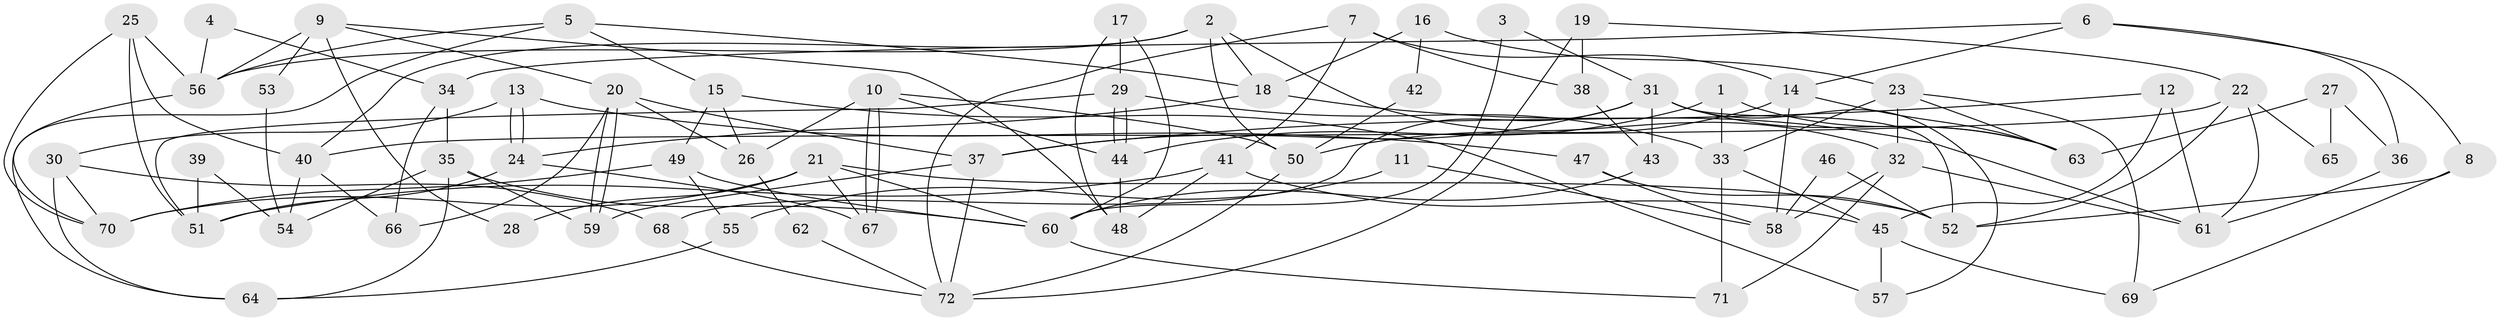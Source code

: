 // Generated by graph-tools (version 1.1) at 2025/11/02/27/25 16:11:21]
// undirected, 72 vertices, 144 edges
graph export_dot {
graph [start="1"]
  node [color=gray90,style=filled];
  1;
  2;
  3;
  4;
  5;
  6;
  7;
  8;
  9;
  10;
  11;
  12;
  13;
  14;
  15;
  16;
  17;
  18;
  19;
  20;
  21;
  22;
  23;
  24;
  25;
  26;
  27;
  28;
  29;
  30;
  31;
  32;
  33;
  34;
  35;
  36;
  37;
  38;
  39;
  40;
  41;
  42;
  43;
  44;
  45;
  46;
  47;
  48;
  49;
  50;
  51;
  52;
  53;
  54;
  55;
  56;
  57;
  58;
  59;
  60;
  61;
  62;
  63;
  64;
  65;
  66;
  67;
  68;
  69;
  70;
  71;
  72;
  1 -- 44;
  1 -- 33;
  1 -- 63;
  2 -- 56;
  2 -- 50;
  2 -- 18;
  2 -- 32;
  2 -- 40;
  3 -- 60;
  3 -- 31;
  4 -- 34;
  4 -- 56;
  5 -- 56;
  5 -- 64;
  5 -- 15;
  5 -- 18;
  6 -- 8;
  6 -- 14;
  6 -- 34;
  6 -- 36;
  7 -- 14;
  7 -- 38;
  7 -- 41;
  7 -- 72;
  8 -- 69;
  8 -- 52;
  9 -- 48;
  9 -- 20;
  9 -- 28;
  9 -- 53;
  9 -- 56;
  10 -- 67;
  10 -- 67;
  10 -- 44;
  10 -- 26;
  10 -- 50;
  11 -- 58;
  11 -- 55;
  12 -- 45;
  12 -- 37;
  12 -- 61;
  13 -- 24;
  13 -- 24;
  13 -- 30;
  13 -- 47;
  14 -- 63;
  14 -- 50;
  14 -- 58;
  15 -- 26;
  15 -- 49;
  15 -- 57;
  16 -- 23;
  16 -- 18;
  16 -- 42;
  17 -- 60;
  17 -- 29;
  17 -- 48;
  18 -- 24;
  18 -- 61;
  19 -- 72;
  19 -- 22;
  19 -- 38;
  20 -- 59;
  20 -- 59;
  20 -- 37;
  20 -- 26;
  20 -- 66;
  21 -- 67;
  21 -- 60;
  21 -- 28;
  21 -- 52;
  21 -- 70;
  22 -- 61;
  22 -- 52;
  22 -- 40;
  22 -- 65;
  23 -- 33;
  23 -- 32;
  23 -- 63;
  23 -- 69;
  24 -- 51;
  24 -- 67;
  25 -- 40;
  25 -- 56;
  25 -- 51;
  25 -- 70;
  26 -- 62;
  27 -- 63;
  27 -- 36;
  27 -- 65;
  29 -- 51;
  29 -- 44;
  29 -- 44;
  29 -- 33;
  30 -- 68;
  30 -- 70;
  30 -- 64;
  31 -- 63;
  31 -- 52;
  31 -- 37;
  31 -- 43;
  31 -- 57;
  31 -- 68;
  32 -- 61;
  32 -- 58;
  32 -- 71;
  33 -- 45;
  33 -- 71;
  34 -- 66;
  34 -- 35;
  35 -- 60;
  35 -- 54;
  35 -- 59;
  35 -- 64;
  36 -- 61;
  37 -- 59;
  37 -- 72;
  38 -- 43;
  39 -- 51;
  39 -- 54;
  40 -- 54;
  40 -- 66;
  41 -- 51;
  41 -- 45;
  41 -- 48;
  42 -- 50;
  43 -- 60;
  44 -- 48;
  45 -- 57;
  45 -- 69;
  46 -- 52;
  46 -- 58;
  47 -- 58;
  47 -- 52;
  49 -- 70;
  49 -- 55;
  49 -- 60;
  50 -- 72;
  53 -- 54;
  55 -- 64;
  56 -- 70;
  60 -- 71;
  62 -- 72;
  68 -- 72;
}

